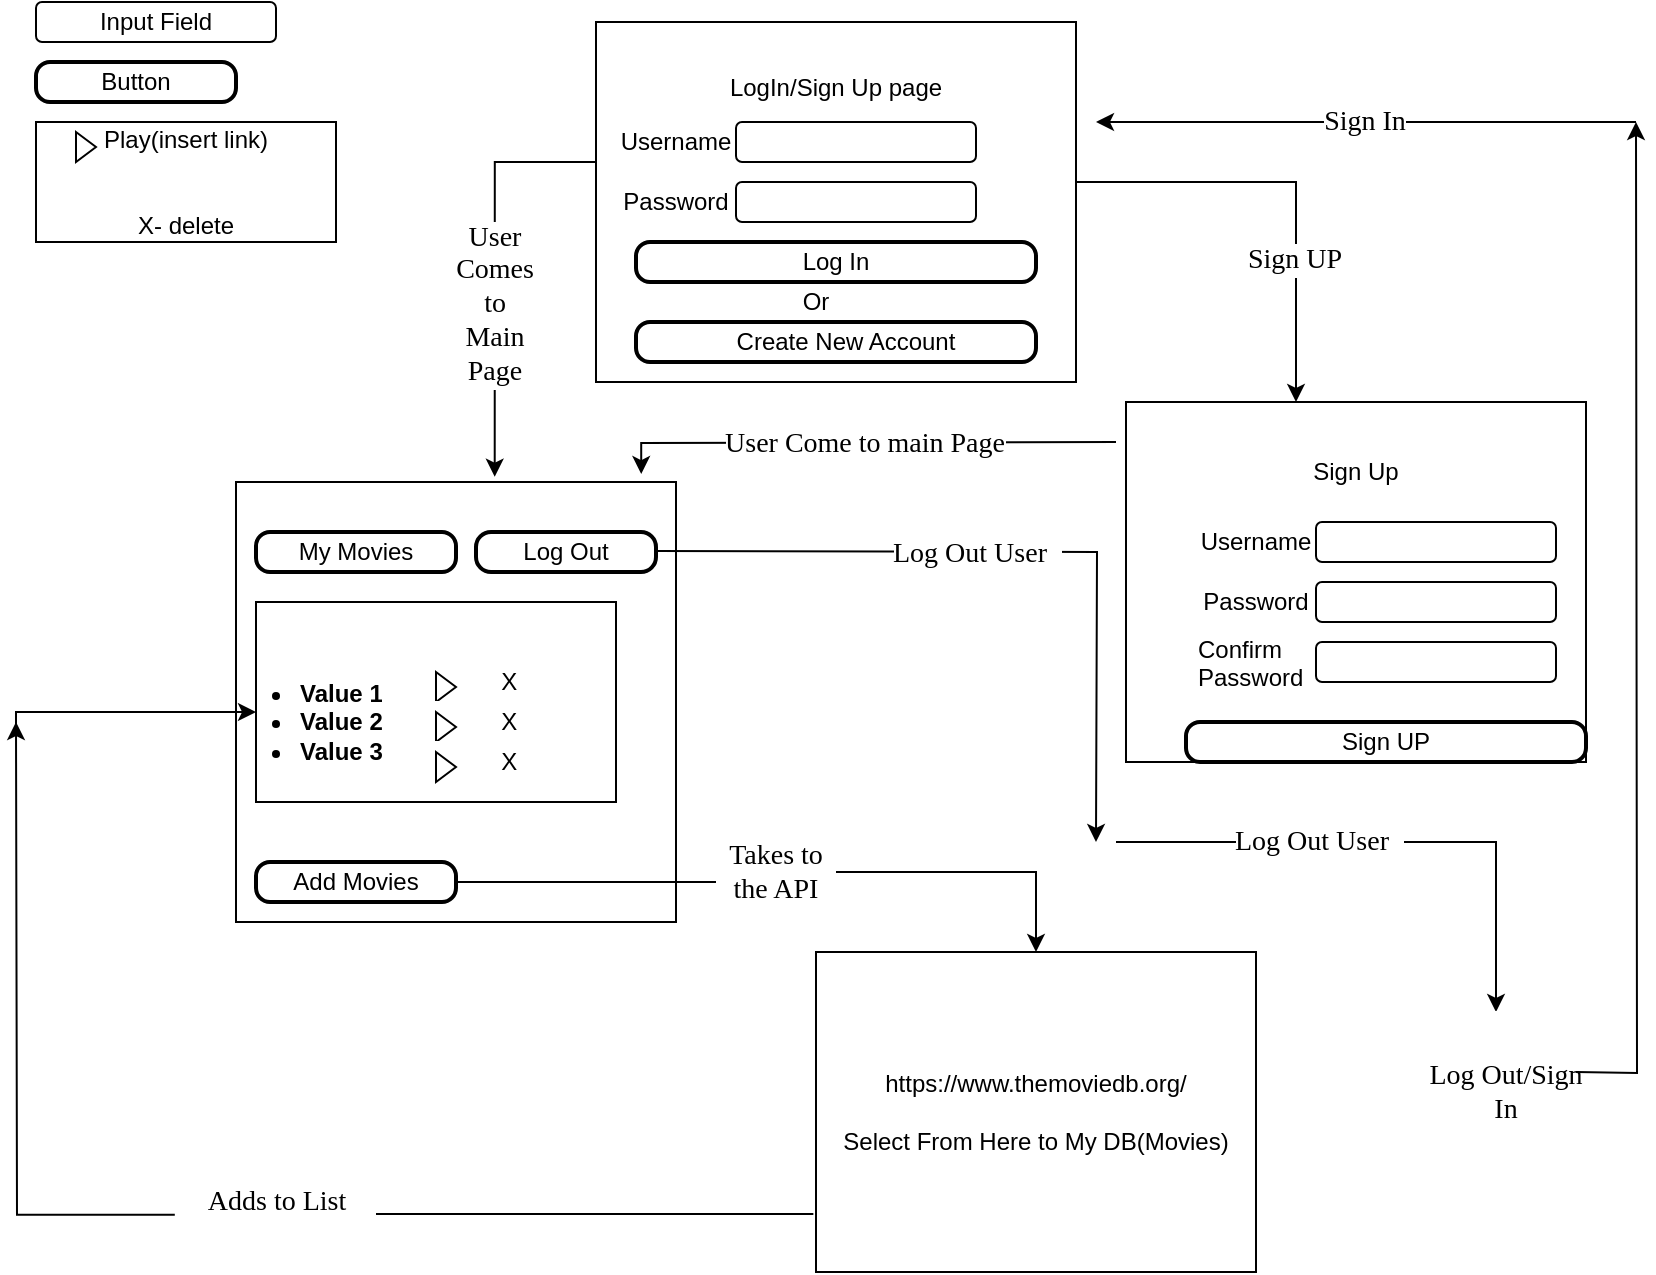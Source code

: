 <mxfile version="15.4.1" type="github">
  <diagram id="rgyK8mg88xuO2XdMJRPq" name="Page-1">
    <mxGraphModel dx="942" dy="674" grid="1" gridSize="10" guides="1" tooltips="1" connect="1" arrows="1" fold="1" page="1" pageScale="1" pageWidth="827" pageHeight="1169" math="0" shadow="0">
      <root>
        <mxCell id="0" />
        <mxCell id="1" parent="0" />
        <mxCell id="JeRUma0UxZ9L4VUVmETL-1" value="LogIn/Sign Up page&lt;br&gt;&lt;br&gt;&lt;br&gt;&lt;br&gt;&lt;br&gt;&lt;br&gt;&lt;br&gt;&lt;br&gt;&lt;br&gt;" style="rounded=0;whiteSpace=wrap;html=1;" parent="1" vertex="1">
          <mxGeometry x="300" y="40" width="240" height="180" as="geometry" />
        </mxCell>
        <mxCell id="JeRUma0UxZ9L4VUVmETL-2" value="" style="rounded=0;whiteSpace=wrap;html=1;" parent="1" vertex="1">
          <mxGeometry x="565" y="230" width="230" height="180" as="geometry" />
        </mxCell>
        <mxCell id="JeRUma0UxZ9L4VUVmETL-3" value="" style="rounded=0;whiteSpace=wrap;html=1;" parent="1" vertex="1">
          <mxGeometry x="120" y="270" width="220" height="220" as="geometry" />
        </mxCell>
        <mxCell id="JeRUma0UxZ9L4VUVmETL-4" value="https://www.themoviedb.org/&lt;br&gt;&lt;br&gt;Select From Here to My DB(Movies)" style="rounded=0;whiteSpace=wrap;html=1;" parent="1" vertex="1">
          <mxGeometry x="410" y="505" width="220" height="160" as="geometry" />
        </mxCell>
        <mxCell id="JeRUma0UxZ9L4VUVmETL-5" value="Password" style="text;html=1;strokeColor=none;fillColor=none;align=center;verticalAlign=middle;whiteSpace=wrap;rounded=0;" parent="1" vertex="1">
          <mxGeometry x="310" y="115" width="60" height="30" as="geometry" />
        </mxCell>
        <mxCell id="JeRUma0UxZ9L4VUVmETL-6" value="" style="rounded=1;whiteSpace=wrap;html=1;" parent="1" vertex="1">
          <mxGeometry x="370" y="90" width="120" height="20" as="geometry" />
        </mxCell>
        <mxCell id="JeRUma0UxZ9L4VUVmETL-7" value="" style="rounded=1;whiteSpace=wrap;html=1;" parent="1" vertex="1">
          <mxGeometry x="370" y="120" width="120" height="20" as="geometry" />
        </mxCell>
        <mxCell id="JeRUma0UxZ9L4VUVmETL-8" value="Username" style="text;html=1;strokeColor=none;fillColor=none;align=center;verticalAlign=middle;whiteSpace=wrap;rounded=0;" parent="1" vertex="1">
          <mxGeometry x="310" y="85" width="60" height="30" as="geometry" />
        </mxCell>
        <mxCell id="JeRUma0UxZ9L4VUVmETL-10" value="" style="rounded=1;whiteSpace=wrap;html=1;absoluteArcSize=1;arcSize=14;strokeWidth=2;" parent="1" vertex="1">
          <mxGeometry x="320" y="150" width="200" height="20" as="geometry" />
        </mxCell>
        <mxCell id="JeRUma0UxZ9L4VUVmETL-11" value="Log In" style="text;html=1;strokeColor=none;fillColor=none;align=center;verticalAlign=middle;whiteSpace=wrap;rounded=0;" parent="1" vertex="1">
          <mxGeometry x="390" y="145" width="60" height="30" as="geometry" />
        </mxCell>
        <mxCell id="JeRUma0UxZ9L4VUVmETL-12" value="Or" style="text;html=1;strokeColor=none;fillColor=none;align=center;verticalAlign=middle;whiteSpace=wrap;rounded=0;" parent="1" vertex="1">
          <mxGeometry x="380" y="170" width="60" height="20" as="geometry" />
        </mxCell>
        <mxCell id="JeRUma0UxZ9L4VUVmETL-14" value="" style="rounded=1;whiteSpace=wrap;html=1;absoluteArcSize=1;arcSize=14;strokeWidth=2;" parent="1" vertex="1">
          <mxGeometry x="320" y="190" width="200" height="20" as="geometry" />
        </mxCell>
        <mxCell id="JeRUma0UxZ9L4VUVmETL-15" value="Create New Account" style="text;html=1;strokeColor=none;fillColor=none;align=center;verticalAlign=middle;whiteSpace=wrap;rounded=0;" parent="1" vertex="1">
          <mxGeometry x="340" y="185" width="170" height="30" as="geometry" />
        </mxCell>
        <mxCell id="JeRUma0UxZ9L4VUVmETL-17" value="Sign Up" style="text;html=1;strokeColor=none;fillColor=none;align=center;verticalAlign=middle;whiteSpace=wrap;rounded=0;" parent="1" vertex="1">
          <mxGeometry x="650" y="250" width="60" height="30" as="geometry" />
        </mxCell>
        <mxCell id="JeRUma0UxZ9L4VUVmETL-19" value="" style="rounded=1;whiteSpace=wrap;html=1;" parent="1" vertex="1">
          <mxGeometry x="660" y="290" width="120" height="20" as="geometry" />
        </mxCell>
        <mxCell id="JeRUma0UxZ9L4VUVmETL-20" value="Username" style="text;html=1;strokeColor=none;fillColor=none;align=center;verticalAlign=middle;whiteSpace=wrap;rounded=0;" parent="1" vertex="1">
          <mxGeometry x="600" y="285" width="60" height="30" as="geometry" />
        </mxCell>
        <mxCell id="JeRUma0UxZ9L4VUVmETL-21" value="" style="rounded=1;whiteSpace=wrap;html=1;" parent="1" vertex="1">
          <mxGeometry x="660" y="320" width="120" height="20" as="geometry" />
        </mxCell>
        <mxCell id="JeRUma0UxZ9L4VUVmETL-22" value="Password" style="text;html=1;strokeColor=none;fillColor=none;align=center;verticalAlign=middle;whiteSpace=wrap;rounded=0;" parent="1" vertex="1">
          <mxGeometry x="600" y="315" width="60" height="30" as="geometry" />
        </mxCell>
        <mxCell id="JeRUma0UxZ9L4VUVmETL-23" value="Sign UP" style="rounded=1;whiteSpace=wrap;html=1;absoluteArcSize=1;arcSize=14;strokeWidth=2;" parent="1" vertex="1">
          <mxGeometry x="595" y="390" width="200" height="20" as="geometry" />
        </mxCell>
        <mxCell id="JeRUma0UxZ9L4VUVmETL-25" value="Confirm&lt;br&gt;Password" style="text;whiteSpace=wrap;html=1;" parent="1" vertex="1">
          <mxGeometry x="599" y="340" width="80" height="30" as="geometry" />
        </mxCell>
        <mxCell id="JeRUma0UxZ9L4VUVmETL-26" value="" style="rounded=1;whiteSpace=wrap;html=1;" parent="1" vertex="1">
          <mxGeometry x="660" y="350" width="120" height="20" as="geometry" />
        </mxCell>
        <mxCell id="hGfINej10yP00hQ_XD_E-1" value="" style="endArrow=classic;html=1;rounded=0;edgeStyle=orthogonalEdgeStyle;" edge="1" parent="1">
          <mxGeometry width="50" height="50" relative="1" as="geometry">
            <mxPoint x="540" y="120" as="sourcePoint" />
            <mxPoint x="650" y="230" as="targetPoint" />
            <Array as="points">
              <mxPoint x="650" y="120" />
            </Array>
          </mxGeometry>
        </mxCell>
        <mxCell id="hGfINej10yP00hQ_XD_E-79" value="Sign UP" style="edgeLabel;html=1;align=center;verticalAlign=middle;resizable=0;points=[];fontSize=14;fontFamily=Verdana;" vertex="1" connectable="0" parent="hGfINej10yP00hQ_XD_E-1">
          <mxGeometry x="0.351" y="-1" relative="1" as="geometry">
            <mxPoint as="offset" />
          </mxGeometry>
        </mxCell>
        <mxCell id="hGfINej10yP00hQ_XD_E-2" value="My Movies" style="rounded=1;whiteSpace=wrap;html=1;absoluteArcSize=1;arcSize=14;strokeWidth=2;" vertex="1" parent="1">
          <mxGeometry x="130" y="295" width="100" height="20" as="geometry" />
        </mxCell>
        <mxCell id="hGfINej10yP00hQ_XD_E-3" value="Log Out" style="rounded=1;whiteSpace=wrap;html=1;absoluteArcSize=1;arcSize=15;strokeWidth=2;" vertex="1" parent="1">
          <mxGeometry x="240" y="295" width="90" height="20" as="geometry" />
        </mxCell>
        <mxCell id="hGfINej10yP00hQ_XD_E-4" value="Button" style="rounded=1;whiteSpace=wrap;html=1;absoluteArcSize=1;arcSize=14;strokeWidth=2;" vertex="1" parent="1">
          <mxGeometry x="20" y="60" width="100" height="20" as="geometry" />
        </mxCell>
        <mxCell id="hGfINej10yP00hQ_XD_E-7" value="Input Field" style="rounded=1;whiteSpace=wrap;html=1;" vertex="1" parent="1">
          <mxGeometry x="20" y="30" width="120" height="20" as="geometry" />
        </mxCell>
        <mxCell id="hGfINej10yP00hQ_XD_E-12" value="Add Movies" style="rounded=1;whiteSpace=wrap;html=1;absoluteArcSize=1;arcSize=14;strokeWidth=2;" vertex="1" parent="1">
          <mxGeometry x="130" y="460" width="100" height="20" as="geometry" />
        </mxCell>
        <mxCell id="hGfINej10yP00hQ_XD_E-13" value="" style="rounded=0;whiteSpace=wrap;html=1;" vertex="1" parent="1">
          <mxGeometry x="130" y="330" width="180" height="100" as="geometry" />
        </mxCell>
        <mxCell id="hGfINej10yP00hQ_XD_E-14" value="&lt;ul&gt;&lt;li&gt;&lt;b&gt;Value 1&lt;/b&gt;&lt;/li&gt;&lt;li&gt;&lt;b&gt;Value 2&lt;/b&gt;&lt;/li&gt;&lt;li&gt;&lt;b&gt;Value 3&lt;/b&gt;&lt;/li&gt;&lt;/ul&gt;" style="text;strokeColor=none;fillColor=none;html=1;whiteSpace=wrap;verticalAlign=middle;overflow=hidden;" vertex="1" parent="1">
          <mxGeometry x="110" y="350" width="100" height="80" as="geometry" />
        </mxCell>
        <mxCell id="hGfINej10yP00hQ_XD_E-21" value="Play(insert link)&lt;br&gt;&lt;br&gt;&lt;br&gt;X- delete" style="html=1;whiteSpace=wrap;container=1;recursiveResize=0;collapsible=0;" vertex="1" parent="1">
          <mxGeometry x="20" y="90" width="150" height="60" as="geometry" />
        </mxCell>
        <mxCell id="hGfINej10yP00hQ_XD_E-22" value="" style="triangle;html=1;whiteSpace=wrap;" vertex="1" parent="hGfINej10yP00hQ_XD_E-21">
          <mxGeometry x="20" y="5" width="10" height="15" as="geometry" />
        </mxCell>
        <mxCell id="hGfINej10yP00hQ_XD_E-24" value="&lt;span style=&quot;white-space: pre&quot;&gt;	&lt;/span&gt;X" style="html=1;whiteSpace=wrap;container=1;recursiveResize=0;collapsible=0;strokeColor=#FFFFFF;" vertex="1" parent="1">
          <mxGeometry x="210" y="360" width="90" height="20" as="geometry" />
        </mxCell>
        <mxCell id="hGfINej10yP00hQ_XD_E-25" value="" style="triangle;html=1;whiteSpace=wrap;" vertex="1" parent="hGfINej10yP00hQ_XD_E-24">
          <mxGeometry x="10" y="5" width="10" height="15" as="geometry" />
        </mxCell>
        <mxCell id="hGfINej10yP00hQ_XD_E-26" value="&lt;span style=&quot;white-space: pre&quot;&gt;	&lt;/span&gt;X" style="html=1;whiteSpace=wrap;container=1;recursiveResize=0;collapsible=0;strokeColor=#FFFFFF;" vertex="1" parent="1">
          <mxGeometry x="210" y="380" width="90" height="20" as="geometry" />
        </mxCell>
        <mxCell id="hGfINej10yP00hQ_XD_E-27" value="" style="triangle;html=1;whiteSpace=wrap;" vertex="1" parent="hGfINej10yP00hQ_XD_E-26">
          <mxGeometry x="10" y="5" width="10" height="15" as="geometry" />
        </mxCell>
        <mxCell id="hGfINej10yP00hQ_XD_E-32" value="&lt;span style=&quot;white-space: pre&quot;&gt;	&lt;/span&gt;X" style="html=1;whiteSpace=wrap;container=1;recursiveResize=0;collapsible=0;strokeColor=#FFFFFF;" vertex="1" parent="1">
          <mxGeometry x="210" y="400" width="90" height="20" as="geometry" />
        </mxCell>
        <mxCell id="hGfINej10yP00hQ_XD_E-33" value="" style="triangle;html=1;whiteSpace=wrap;" vertex="1" parent="hGfINej10yP00hQ_XD_E-32">
          <mxGeometry x="10" y="5" width="10" height="15" as="geometry" />
        </mxCell>
        <mxCell id="hGfINej10yP00hQ_XD_E-37" value="" style="endArrow=classic;html=1;rounded=0;fontFamily=Verdana;fontSize=14;edgeStyle=orthogonalEdgeStyle;entryX=0.588;entryY=-0.012;entryDx=0;entryDy=0;entryPerimeter=0;" edge="1" parent="1" target="JeRUma0UxZ9L4VUVmETL-3">
          <mxGeometry width="50" height="50" relative="1" as="geometry">
            <mxPoint x="300" y="160" as="sourcePoint" />
            <mxPoint x="250" y="210" as="targetPoint" />
            <Array as="points">
              <mxPoint x="300" y="110" />
              <mxPoint x="249" y="110" />
            </Array>
          </mxGeometry>
        </mxCell>
        <mxCell id="hGfINej10yP00hQ_XD_E-78" value="User&lt;br&gt;Comes&lt;br&gt;to&lt;br&gt;Main&lt;br&gt;Page" style="edgeLabel;html=1;align=center;verticalAlign=middle;resizable=0;points=[];fontSize=14;fontFamily=Verdana;" vertex="1" connectable="0" parent="hGfINej10yP00hQ_XD_E-37">
          <mxGeometry x="0.063" y="-1" relative="1" as="geometry">
            <mxPoint y="34" as="offset" />
          </mxGeometry>
        </mxCell>
        <mxCell id="hGfINej10yP00hQ_XD_E-44" value="" style="endArrow=classic;html=1;rounded=0;fontFamily=Verdana;fontSize=14;edgeStyle=orthogonalEdgeStyle;exitX=1;exitY=0.5;exitDx=0;exitDy=0;startArrow=none;" edge="1" parent="1" source="hGfINej10yP00hQ_XD_E-67" target="JeRUma0UxZ9L4VUVmETL-4">
          <mxGeometry width="50" height="50" relative="1" as="geometry">
            <mxPoint x="240" y="470" as="sourcePoint" />
            <mxPoint x="90" y="520" as="targetPoint" />
          </mxGeometry>
        </mxCell>
        <mxCell id="hGfINej10yP00hQ_XD_E-46" value="" style="endArrow=classic;html=1;rounded=0;fontFamily=Verdana;fontSize=14;edgeStyle=orthogonalEdgeStyle;exitX=-0.006;exitY=0.819;exitDx=0;exitDy=0;exitPerimeter=0;startArrow=none;" edge="1" parent="1" source="hGfINej10yP00hQ_XD_E-76">
          <mxGeometry width="50" height="50" relative="1" as="geometry">
            <mxPoint x="480" y="700" as="sourcePoint" />
            <mxPoint x="10" y="390" as="targetPoint" />
          </mxGeometry>
        </mxCell>
        <mxCell id="hGfINej10yP00hQ_XD_E-53" value="" style="endArrow=classic;html=1;rounded=0;fontFamily=Verdana;fontSize=14;edgeStyle=orthogonalEdgeStyle;" edge="1" parent="1">
          <mxGeometry relative="1" as="geometry">
            <mxPoint x="10" y="395" as="sourcePoint" />
            <mxPoint x="130" y="385" as="targetPoint" />
            <Array as="points">
              <mxPoint x="10" y="385" />
            </Array>
          </mxGeometry>
        </mxCell>
        <mxCell id="hGfINej10yP00hQ_XD_E-56" value="" style="endArrow=classic;html=1;rounded=0;fontFamily=Verdana;fontSize=14;edgeStyle=orthogonalEdgeStyle;" edge="1" parent="1">
          <mxGeometry relative="1" as="geometry">
            <mxPoint x="330" y="304.5" as="sourcePoint" />
            <mxPoint x="550" y="450" as="targetPoint" />
          </mxGeometry>
        </mxCell>
        <mxCell id="hGfINej10yP00hQ_XD_E-57" value="Log Out User&amp;nbsp;&amp;nbsp;" style="edgeLabel;resizable=0;html=1;align=center;verticalAlign=middle;fontFamily=Verdana;fontSize=14;strokeColor=#FFFFFF;" connectable="0" vertex="1" parent="hGfINej10yP00hQ_XD_E-56">
          <mxGeometry relative="1" as="geometry">
            <mxPoint x="-23" y="1" as="offset" />
          </mxGeometry>
        </mxCell>
        <mxCell id="hGfINej10yP00hQ_XD_E-58" value="" style="endArrow=classic;html=1;rounded=0;fontFamily=Verdana;fontSize=14;edgeStyle=orthogonalEdgeStyle;" edge="1" parent="1" target="hGfINej10yP00hQ_XD_E-60">
          <mxGeometry relative="1" as="geometry">
            <mxPoint x="560" y="450" as="sourcePoint" />
            <mxPoint x="750" y="550" as="targetPoint" />
            <Array as="points">
              <mxPoint x="610" y="450" />
              <mxPoint x="610" y="450" />
            </Array>
          </mxGeometry>
        </mxCell>
        <mxCell id="hGfINej10yP00hQ_XD_E-59" value="Log Out User&amp;nbsp;&amp;nbsp;" style="edgeLabel;resizable=0;html=1;align=center;verticalAlign=middle;fontFamily=Verdana;fontSize=14;strokeColor=#FFFFFF;" connectable="0" vertex="1" parent="hGfINej10yP00hQ_XD_E-58">
          <mxGeometry relative="1" as="geometry">
            <mxPoint x="-37" as="offset" />
          </mxGeometry>
        </mxCell>
        <mxCell id="hGfINej10yP00hQ_XD_E-60" value="Text" style="text;html=1;strokeColor=none;fillColor=none;align=center;verticalAlign=middle;whiteSpace=wrap;rounded=0;fontFamily=Verdana;fontSize=14;" vertex="1" parent="1">
          <mxGeometry x="720" y="535" width="60" height="30" as="geometry" />
        </mxCell>
        <mxCell id="hGfINej10yP00hQ_XD_E-61" value="Log Out/Sign In" style="whiteSpace=wrap;html=1;aspect=fixed;fontFamily=Verdana;fontSize=14;strokeColor=#FFFFFF;" vertex="1" parent="1">
          <mxGeometry x="715" y="535" width="80" height="80" as="geometry" />
        </mxCell>
        <mxCell id="hGfINej10yP00hQ_XD_E-62" value="" style="endArrow=classic;html=1;rounded=0;fontFamily=Verdana;fontSize=14;edgeStyle=orthogonalEdgeStyle;" edge="1" parent="1">
          <mxGeometry width="50" height="50" relative="1" as="geometry">
            <mxPoint x="790" y="565" as="sourcePoint" />
            <mxPoint x="820" y="90" as="targetPoint" />
          </mxGeometry>
        </mxCell>
        <mxCell id="hGfINej10yP00hQ_XD_E-63" value="" style="endArrow=classic;html=1;rounded=0;fontFamily=Verdana;fontSize=14;edgeStyle=orthogonalEdgeStyle;" edge="1" parent="1">
          <mxGeometry relative="1" as="geometry">
            <mxPoint x="820" y="90" as="sourcePoint" />
            <mxPoint x="550" y="90" as="targetPoint" />
          </mxGeometry>
        </mxCell>
        <mxCell id="hGfINej10yP00hQ_XD_E-64" value="Sign In" style="edgeLabel;resizable=0;html=1;align=center;verticalAlign=middle;fontFamily=Verdana;fontSize=14;strokeColor=#FFFFFF;" connectable="0" vertex="1" parent="hGfINej10yP00hQ_XD_E-63">
          <mxGeometry relative="1" as="geometry">
            <mxPoint x="-1" as="offset" />
          </mxGeometry>
        </mxCell>
        <mxCell id="hGfINej10yP00hQ_XD_E-67" value="Takes to the API" style="text;html=1;strokeColor=none;fillColor=none;align=center;verticalAlign=middle;whiteSpace=wrap;rounded=0;fontFamily=Verdana;fontSize=14;" vertex="1" parent="1">
          <mxGeometry x="360" y="450" width="60" height="30" as="geometry" />
        </mxCell>
        <mxCell id="hGfINej10yP00hQ_XD_E-68" value="" style="endArrow=none;html=1;rounded=0;fontFamily=Verdana;fontSize=14;edgeStyle=orthogonalEdgeStyle;exitX=1;exitY=0.5;exitDx=0;exitDy=0;" edge="1" parent="1" source="hGfINej10yP00hQ_XD_E-12" target="hGfINej10yP00hQ_XD_E-67">
          <mxGeometry width="50" height="50" relative="1" as="geometry">
            <mxPoint x="230" y="470" as="sourcePoint" />
            <mxPoint x="520" y="505" as="targetPoint" />
            <Array as="points">
              <mxPoint x="330" y="470" />
              <mxPoint x="330" y="470" />
            </Array>
          </mxGeometry>
        </mxCell>
        <mxCell id="hGfINej10yP00hQ_XD_E-74" value="" style="endArrow=classic;html=1;rounded=0;fontFamily=Verdana;fontSize=14;edgeStyle=orthogonalEdgeStyle;entryX=0.921;entryY=-0.018;entryDx=0;entryDy=0;entryPerimeter=0;" edge="1" parent="1" target="JeRUma0UxZ9L4VUVmETL-3">
          <mxGeometry relative="1" as="geometry">
            <mxPoint x="560" y="250" as="sourcePoint" />
            <mxPoint x="340" y="300" as="targetPoint" />
          </mxGeometry>
        </mxCell>
        <mxCell id="hGfINej10yP00hQ_XD_E-75" value="User Come to main Page" style="edgeLabel;resizable=0;html=1;align=center;verticalAlign=middle;fontFamily=Verdana;fontSize=14;strokeColor=#FFFFFF;" connectable="0" vertex="1" parent="hGfINej10yP00hQ_XD_E-74">
          <mxGeometry relative="1" as="geometry" />
        </mxCell>
        <mxCell id="hGfINej10yP00hQ_XD_E-76" value="Adds to List" style="text;html=1;align=center;verticalAlign=middle;resizable=0;points=[];autosize=1;strokeColor=none;fillColor=none;fontSize=14;fontFamily=Verdana;" vertex="1" parent="1">
          <mxGeometry x="90" y="620" width="100" height="20" as="geometry" />
        </mxCell>
        <mxCell id="hGfINej10yP00hQ_XD_E-77" value="" style="endArrow=none;html=1;rounded=0;fontFamily=Verdana;fontSize=14;edgeStyle=orthogonalEdgeStyle;exitX=-0.006;exitY=0.819;exitDx=0;exitDy=0;exitPerimeter=0;" edge="1" parent="1" source="JeRUma0UxZ9L4VUVmETL-4" target="hGfINej10yP00hQ_XD_E-76">
          <mxGeometry width="50" height="50" relative="1" as="geometry">
            <mxPoint x="408.68" y="636.04" as="sourcePoint" />
            <mxPoint x="10" y="390" as="targetPoint" />
            <Array as="points">
              <mxPoint x="250" y="636" />
              <mxPoint x="250" y="636" />
            </Array>
          </mxGeometry>
        </mxCell>
      </root>
    </mxGraphModel>
  </diagram>
</mxfile>
